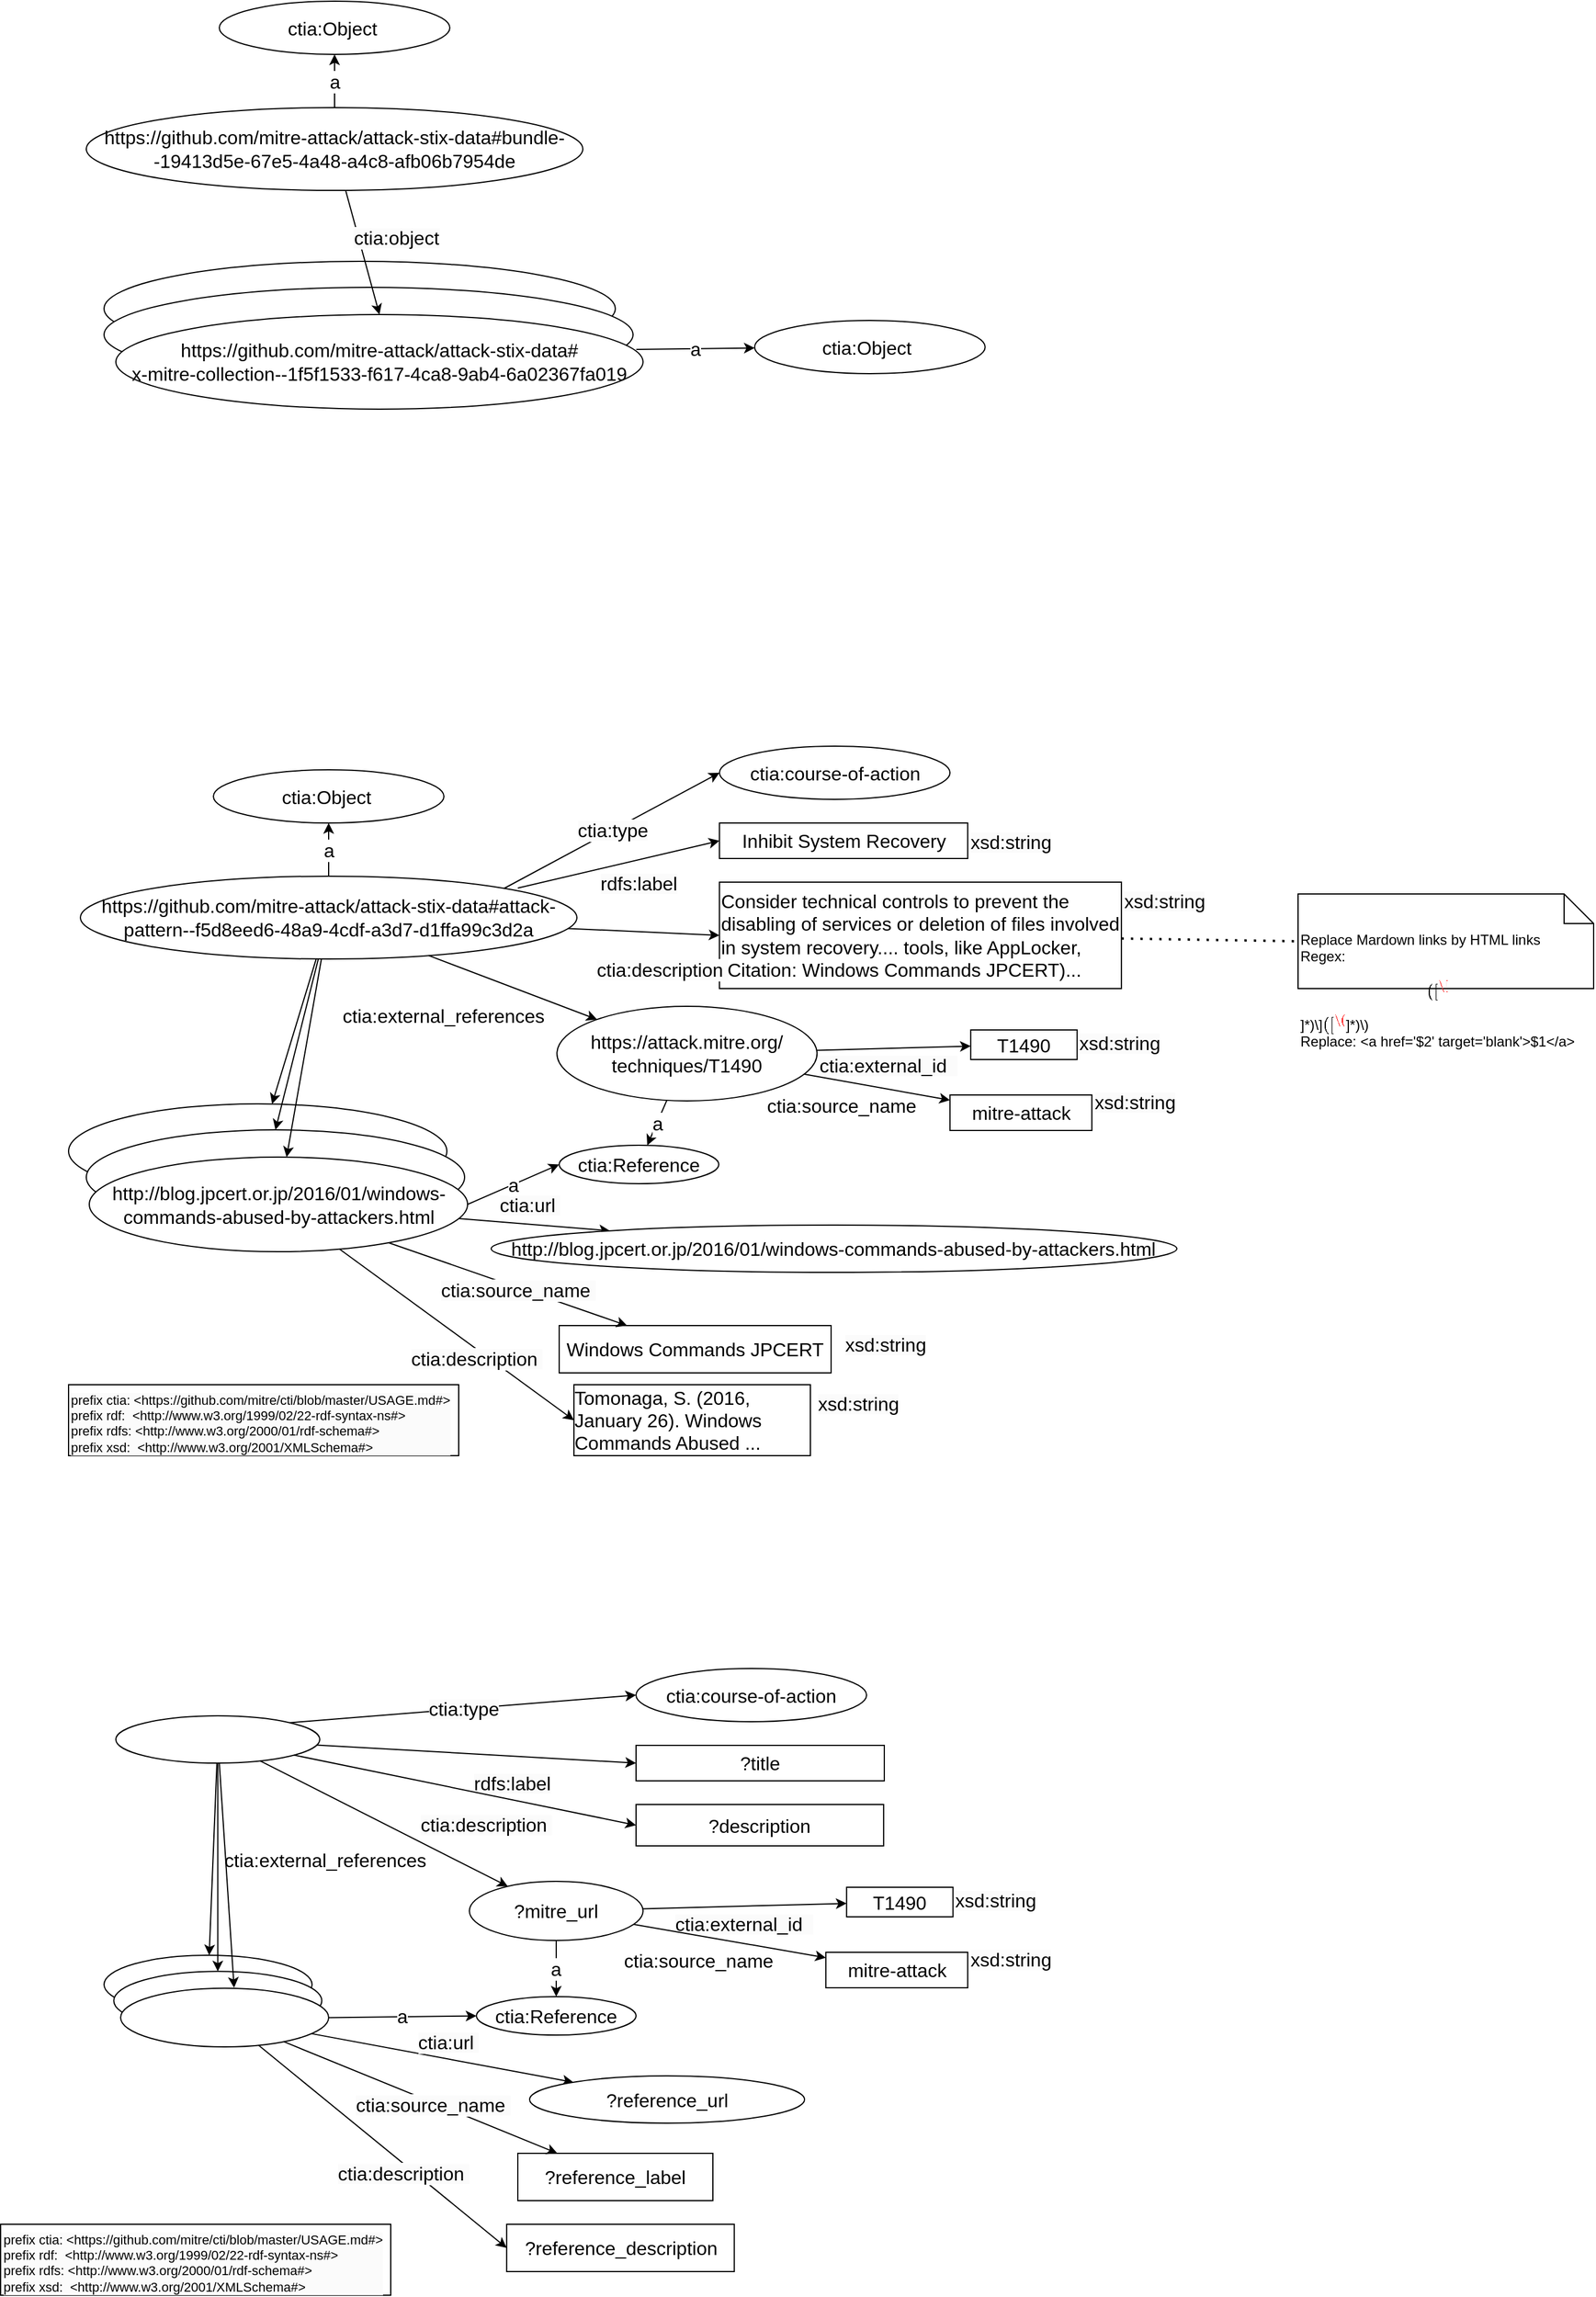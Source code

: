 <mxfile version="20.7.4" type="device"><diagram id="AuKGErEjHd2Ds3MUUX73" name="Page-1"><mxGraphModel dx="1995" dy="495" grid="1" gridSize="10" guides="1" tooltips="1" connect="1" arrows="1" fold="1" page="1" pageScale="1" pageWidth="850" pageHeight="1100" math="0" shadow="0"><root><mxCell id="0"/><mxCell id="1" parent="0"/><mxCell id="VCyDNAcRzofRvKFjg0vl-89" value="" style="group" parent="1" vertex="1" connectable="0"><mxGeometry x="-280" y="2022.5" width="190" height="77.5" as="geometry"/></mxCell><mxCell id="VCyDNAcRzofRvKFjg0vl-45" value="&lt;div style=&quot;&quot;&gt;&lt;br&gt;&lt;/div&gt;" style="ellipse;whiteSpace=wrap;html=1;fontSize=16;align=center;" parent="VCyDNAcRzofRvKFjg0vl-89" vertex="1"><mxGeometry width="175.967" height="49.6" as="geometry"/></mxCell><mxCell id="VCyDNAcRzofRvKFjg0vl-46" value="&lt;div style=&quot;&quot;&gt;&lt;br&gt;&lt;/div&gt;" style="ellipse;whiteSpace=wrap;html=1;fontSize=16;align=center;" parent="VCyDNAcRzofRvKFjg0vl-89" vertex="1"><mxGeometry x="8.248" y="13.64" width="175.967" height="49.6" as="geometry"/></mxCell><mxCell id="VCyDNAcRzofRvKFjg0vl-66" value="&lt;div style=&quot;&quot;&gt;&lt;br&gt;&lt;/div&gt;" style="ellipse;whiteSpace=wrap;html=1;fontSize=16;align=center;" parent="VCyDNAcRzofRvKFjg0vl-89" vertex="1"><mxGeometry x="14.033" y="27.9" width="175.967" height="49.6" as="geometry"/></mxCell><mxCell id="VCyDNAcRzofRvKFjg0vl-1" value="&lt;div style=&quot;&quot;&gt;&lt;br&gt;&lt;/div&gt;" style="ellipse;whiteSpace=wrap;html=1;fontSize=16;align=center;" parent="1" vertex="1"><mxGeometry x="-310" y="1302.5" width="320" height="80" as="geometry"/></mxCell><mxCell id="VCyDNAcRzofRvKFjg0vl-2" value="&lt;div style=&quot;&quot;&gt;&lt;br&gt;&lt;/div&gt;" style="ellipse;whiteSpace=wrap;html=1;fontSize=16;align=center;" parent="1" vertex="1"><mxGeometry x="-295" y="1324.5" width="320" height="80" as="geometry"/></mxCell><mxCell id="VCyDNAcRzofRvKFjg0vl-3" value="&lt;span style=&quot;&quot;&gt;https://github.com/mitre-attack/attack-stix-data#attack-pattern--f5d8eed6-48a9-4cdf-a3d7-d1ffa99c3d2a&lt;/span&gt;" style="ellipse;whiteSpace=wrap;html=1;fontSize=16;align=center;" parent="1" vertex="1"><mxGeometry x="-300" y="1110" width="420" height="70" as="geometry"/></mxCell><mxCell id="VCyDNAcRzofRvKFjg0vl-4" value="&lt;span style=&quot;text-align: left;&quot;&gt;ctia:&lt;/span&gt;course-of-action" style="ellipse;whiteSpace=wrap;html=1;fontSize=16;" parent="1" vertex="1"><mxGeometry x="240.58" y="1000" width="195" height="45" as="geometry"/></mxCell><mxCell id="VCyDNAcRzofRvKFjg0vl-5" value="&lt;span style=&quot;color: rgb(0, 0, 0); font-family: Helvetica; font-size: 16px; font-style: normal; font-variant-ligatures: normal; font-variant-caps: normal; font-weight: 400; letter-spacing: normal; orphans: 2; text-align: left; text-indent: 0px; text-transform: none; widows: 2; word-spacing: 0px; -webkit-text-stroke-width: 0px; background-color: rgb(251, 251, 251); text-decoration-thickness: initial; text-decoration-style: initial; text-decoration-color: initial; float: none; display: inline !important;&quot;&gt;ctia:type&lt;/span&gt;" style="endArrow=classic;html=1;rounded=0;fontSize=16;entryX=0;entryY=0.5;entryDx=0;entryDy=0;exitX=1;exitY=0;exitDx=0;exitDy=0;" parent="1" source="VCyDNAcRzofRvKFjg0vl-3" target="VCyDNAcRzofRvKFjg0vl-4" edge="1"><mxGeometry width="50" height="50" relative="1" as="geometry"><mxPoint x="153.11" y="1090" as="sourcePoint"/><mxPoint x="23.11" y="1225" as="targetPoint"/></mxGeometry></mxCell><mxCell id="VCyDNAcRzofRvKFjg0vl-6" value="&lt;span style=&quot;text-align: left;&quot;&gt;Inhibit System Recovery&lt;/span&gt;" style="rounded=0;whiteSpace=wrap;html=1;fontSize=16;" parent="1" vertex="1"><mxGeometry x="240.58" y="1065" width="210" height="30" as="geometry"/></mxCell><mxCell id="VCyDNAcRzofRvKFjg0vl-7" value="" style="endArrow=classic;html=1;rounded=0;fontSize=16;entryX=0;entryY=0.5;entryDx=0;entryDy=0;" parent="1" target="VCyDNAcRzofRvKFjg0vl-6" edge="1"><mxGeometry width="50" height="50" relative="1" as="geometry"><mxPoint x="70" y="1120" as="sourcePoint"/><mxPoint x="23.11" y="1245" as="targetPoint"/></mxGeometry></mxCell><mxCell id="VCyDNAcRzofRvKFjg0vl-8" value="&lt;span style=&quot;text-align: left; background-color: rgb(251, 251, 251);&quot;&gt;rdfs:label&lt;/span&gt;" style="edgeLabel;html=1;align=center;verticalAlign=middle;resizable=0;points=[];fontSize=16;" parent="VCyDNAcRzofRvKFjg0vl-7" vertex="1" connectable="0"><mxGeometry x="0.299" y="-4" relative="1" as="geometry"><mxPoint x="-10" y="18" as="offset"/></mxGeometry></mxCell><mxCell id="VCyDNAcRzofRvKFjg0vl-9" value="&lt;div style=&quot;text-align: left;&quot;&gt;&lt;span style=&quot;background-color: initial;&quot;&gt;Consider technical controls to prevent the disabling of services or deletion of files involved in system recovery.... tools, like AppLocker,(Citation: Windows Commands JPCERT)...&lt;/span&gt;&lt;/div&gt;" style="rounded=0;whiteSpace=wrap;html=1;fontSize=16;" parent="1" vertex="1"><mxGeometry x="240.58" y="1115" width="340" height="90" as="geometry"/></mxCell><mxCell id="VCyDNAcRzofRvKFjg0vl-10" value="" style="endArrow=classic;html=1;rounded=0;fontSize=16;entryX=0;entryY=0.5;entryDx=0;entryDy=0;" parent="1" source="VCyDNAcRzofRvKFjg0vl-3" target="VCyDNAcRzofRvKFjg0vl-9" edge="1"><mxGeometry width="50" height="50" relative="1" as="geometry"><mxPoint x="64.358" y="1118.577" as="sourcePoint"/><mxPoint x="403.11" y="1275" as="targetPoint"/></mxGeometry></mxCell><mxCell id="VCyDNAcRzofRvKFjg0vl-11" value="&lt;span style=&quot;text-align: left; background-color: rgb(251, 251, 251);&quot;&gt;ctia:description&amp;nbsp;&lt;/span&gt;" style="edgeLabel;html=1;align=center;verticalAlign=middle;resizable=0;points=[];fontSize=16;" parent="VCyDNAcRzofRvKFjg0vl-10" vertex="1" connectable="0"><mxGeometry x="0.238" y="-3" relative="1" as="geometry"><mxPoint y="28" as="offset"/></mxGeometry></mxCell><mxCell id="VCyDNAcRzofRvKFjg0vl-12" value="&lt;span style=&quot;text-align: left;&quot;&gt;https://attack.mitre.org/&lt;br&gt;techniques/T1490&lt;/span&gt;" style="ellipse;whiteSpace=wrap;html=1;fontSize=16;" parent="1" vertex="1"><mxGeometry x="103.11" y="1220" width="220" height="80" as="geometry"/></mxCell><mxCell id="VCyDNAcRzofRvKFjg0vl-13" value="" style="endArrow=classic;html=1;rounded=0;fontSize=16;" parent="1" source="VCyDNAcRzofRvKFjg0vl-3" target="VCyDNAcRzofRvKFjg0vl-12" edge="1"><mxGeometry width="50" height="50" relative="1" as="geometry"><mxPoint x="-60" y="1350" as="sourcePoint"/><mxPoint x="-10" y="1300" as="targetPoint"/></mxGeometry></mxCell><mxCell id="VCyDNAcRzofRvKFjg0vl-14" value="&lt;span style=&quot;text-align: left;&quot;&gt;ctia:external_references&amp;nbsp;&lt;/span&gt;" style="edgeLabel;html=1;align=center;verticalAlign=middle;resizable=0;points=[];fontSize=16;labelBackgroundColor=#FFFFFF;" parent="VCyDNAcRzofRvKFjg0vl-13" vertex="1" connectable="0"><mxGeometry x="0.256" relative="1" as="geometry"><mxPoint x="-75" y="17" as="offset"/></mxGeometry></mxCell><mxCell id="VCyDNAcRzofRvKFjg0vl-15" value="" style="endArrow=classic;html=1;rounded=0;fontSize=16;" parent="1" source="VCyDNAcRzofRvKFjg0vl-12" target="VCyDNAcRzofRvKFjg0vl-32" edge="1"><mxGeometry width="50" height="50" relative="1" as="geometry"><mxPoint x="253.418" y="1424.997" as="sourcePoint"/><mxPoint x="423.11" y="1485" as="targetPoint"/></mxGeometry></mxCell><mxCell id="VCyDNAcRzofRvKFjg0vl-16" value="&lt;span style=&quot;text-align: left; background-color: rgb(251, 251, 251);&quot;&gt;ctia:external_id&amp;nbsp;&amp;nbsp;&lt;/span&gt;" style="edgeLabel;html=1;align=center;verticalAlign=middle;resizable=0;points=[];fontSize=16;" parent="VCyDNAcRzofRvKFjg0vl-15" vertex="1" connectable="0"><mxGeometry x="0.203" y="-3" relative="1" as="geometry"><mxPoint x="-19" y="12" as="offset"/></mxGeometry></mxCell><mxCell id="VCyDNAcRzofRvKFjg0vl-17" value="&lt;span style=&quot;color: rgb(0, 0, 0); font-family: Helvetica; font-size: 16px; font-style: normal; font-variant-ligatures: normal; font-variant-caps: normal; font-weight: 400; letter-spacing: normal; orphans: 2; text-align: left; text-indent: 0px; text-transform: none; widows: 2; word-spacing: 0px; -webkit-text-stroke-width: 0px; background-color: rgb(251, 251, 251); text-decoration-thickness: initial; text-decoration-style: initial; text-decoration-color: initial; float: none; display: inline !important;&quot;&gt;xsd:string&lt;/span&gt;" style="text;whiteSpace=wrap;html=1;fontSize=16;" parent="1" vertex="1"><mxGeometry x="450.58" y="1065" width="80" height="30" as="geometry"/></mxCell><mxCell id="VCyDNAcRzofRvKFjg0vl-18" value="&lt;span style=&quot;color: rgb(0, 0, 0); font-family: Helvetica; font-size: 16px; font-style: normal; font-variant-ligatures: normal; font-variant-caps: normal; font-weight: 400; letter-spacing: normal; orphans: 2; text-align: left; text-indent: 0px; text-transform: none; widows: 2; word-spacing: 0px; -webkit-text-stroke-width: 0px; background-color: rgb(251, 251, 251); text-decoration-thickness: initial; text-decoration-style: initial; text-decoration-color: initial; float: none; display: inline !important;&quot;&gt;xsd:string&lt;/span&gt;" style="text;whiteSpace=wrap;html=1;fontSize=16;" parent="1" vertex="1"><mxGeometry x="580.58" y="1115" width="80" height="30" as="geometry"/></mxCell><mxCell id="VCyDNAcRzofRvKFjg0vl-19" value="&lt;span style=&quot;text-align: left;&quot;&gt;mitre-attack&lt;/span&gt;" style="rounded=0;whiteSpace=wrap;html=1;fontSize=16;" parent="1" vertex="1"><mxGeometry x="435.58" y="1295" width="120" height="30" as="geometry"/></mxCell><mxCell id="VCyDNAcRzofRvKFjg0vl-20" value="" style="endArrow=classic;html=1;rounded=0;fontSize=16;" parent="1" source="VCyDNAcRzofRvKFjg0vl-12" target="VCyDNAcRzofRvKFjg0vl-19" edge="1"><mxGeometry width="50" height="50" relative="1" as="geometry"><mxPoint x="-376.89" y="1555" as="sourcePoint"/><mxPoint x="-326.89" y="1505" as="targetPoint"/></mxGeometry></mxCell><mxCell id="VCyDNAcRzofRvKFjg0vl-21" value="&lt;span style=&quot;text-align: left;&quot;&gt;ctia:source_name&amp;nbsp;&amp;nbsp;&lt;/span&gt;" style="edgeLabel;html=1;align=center;verticalAlign=middle;resizable=0;points=[];fontSize=16;labelBackgroundColor=none;" parent="VCyDNAcRzofRvKFjg0vl-20" vertex="1" connectable="0"><mxGeometry x="0.211" y="-2" relative="1" as="geometry"><mxPoint x="-39" y="11" as="offset"/></mxGeometry></mxCell><mxCell id="VCyDNAcRzofRvKFjg0vl-22" value="&lt;div style=&quot;&quot;&gt;&lt;span style=&quot;background-color: initial;&quot;&gt;http://blog.jpcert.or.jp/2016/01/windows-commands-abused-by-attackers.html&lt;/span&gt;&lt;/div&gt;" style="ellipse;whiteSpace=wrap;html=1;fontSize=16;align=center;" parent="1" vertex="1"><mxGeometry x="-292.48" y="1347.5" width="320" height="80" as="geometry"/></mxCell><mxCell id="VCyDNAcRzofRvKFjg0vl-23" value="" style="endArrow=classic;html=1;rounded=0;fontSize=16;" parent="1" source="VCyDNAcRzofRvKFjg0vl-22" target="VCyDNAcRzofRvKFjg0vl-25" edge="1"><mxGeometry width="50" height="50" relative="1" as="geometry"><mxPoint x="-224.063" y="1444.998" as="sourcePoint"/><mxPoint x="-21.31" y="1492.78" as="targetPoint"/></mxGeometry></mxCell><mxCell id="VCyDNAcRzofRvKFjg0vl-24" value="&lt;span style=&quot;color: rgb(0, 0, 0); font-family: Helvetica; font-size: 16px; font-style: normal; font-variant-ligatures: normal; font-variant-caps: normal; font-weight: 400; letter-spacing: normal; orphans: 2; text-align: left; text-indent: 0px; text-transform: none; widows: 2; word-spacing: 0px; -webkit-text-stroke-width: 0px; background-color: rgb(251, 251, 251); text-decoration-thickness: initial; text-decoration-style: initial; text-decoration-color: initial; float: none; display: inline !important;&quot;&gt;ctia:url&lt;span&gt;&amp;nbsp;&lt;/span&gt;&lt;/span&gt;" style="edgeLabel;html=1;align=center;verticalAlign=middle;resizable=0;points=[];fontSize=16;" parent="VCyDNAcRzofRvKFjg0vl-23" vertex="1" connectable="0"><mxGeometry x="0.203" y="-3" relative="1" as="geometry"><mxPoint x="-17" y="-21" as="offset"/></mxGeometry></mxCell><mxCell id="VCyDNAcRzofRvKFjg0vl-25" value="&lt;span style=&quot;text-align: left;&quot;&gt;http://blog.jpcert.or.jp/2016/01/windows-commands-abused-by-attackers.html&lt;/span&gt;" style="ellipse;whiteSpace=wrap;html=1;fontSize=16;" parent="1" vertex="1"><mxGeometry x="47.47" y="1405" width="580" height="40" as="geometry"/></mxCell><mxCell id="VCyDNAcRzofRvKFjg0vl-26" value="&lt;div style=&quot;text-align: left;&quot;&gt;&lt;span style=&quot;background-color: initial;&quot;&gt;Windows Commands JPCERT&lt;/span&gt;&lt;/div&gt;" style="rounded=0;whiteSpace=wrap;html=1;fontSize=16;" parent="1" vertex="1"><mxGeometry x="105" y="1490" width="230" height="40" as="geometry"/></mxCell><mxCell id="VCyDNAcRzofRvKFjg0vl-27" value="&lt;span style=&quot;color: rgb(0, 0, 0); font-family: Helvetica; font-size: 16px; font-style: normal; font-variant-ligatures: normal; font-variant-caps: normal; font-weight: 400; letter-spacing: normal; orphans: 2; text-align: left; text-indent: 0px; text-transform: none; widows: 2; word-spacing: 0px; -webkit-text-stroke-width: 0px; background-color: rgb(251, 251, 251); text-decoration-thickness: initial; text-decoration-style: initial; text-decoration-color: initial; float: none; display: inline !important;&quot;&gt;ctia:source_name&lt;span&gt;&amp;nbsp;&lt;/span&gt;&lt;/span&gt;" style="endArrow=classic;html=1;rounded=0;fontSize=16;" parent="1" source="VCyDNAcRzofRvKFjg0vl-22" target="VCyDNAcRzofRvKFjg0vl-26" edge="1"><mxGeometry x="0.093" y="-2" width="50" height="50" relative="1" as="geometry"><mxPoint x="-272.533" y="1453.896" as="sourcePoint"/><mxPoint x="-771.31" y="1512.78" as="targetPoint"/><mxPoint as="offset"/></mxGeometry></mxCell><mxCell id="VCyDNAcRzofRvKFjg0vl-28" value="" style="endArrow=classic;html=1;rounded=0;fontSize=16;" parent="1" source="VCyDNAcRzofRvKFjg0vl-3" target="VCyDNAcRzofRvKFjg0vl-22" edge="1"><mxGeometry width="50" height="50" relative="1" as="geometry"><mxPoint x="-55.455" y="1229.743" as="sourcePoint"/><mxPoint x="58.138" y="1435.375" as="targetPoint"/></mxGeometry></mxCell><mxCell id="VCyDNAcRzofRvKFjg0vl-29" value="&lt;div style=&quot;text-align: left;&quot;&gt;&lt;span style=&quot;background-color: initial;&quot;&gt;Tomonaga, S. (2016, January 26). Windows Commands Abused ...&lt;/span&gt;&lt;/div&gt;" style="rounded=0;whiteSpace=wrap;html=1;fontSize=16;" parent="1" vertex="1"><mxGeometry x="117.47" y="1540" width="200" height="60" as="geometry"/></mxCell><mxCell id="VCyDNAcRzofRvKFjg0vl-30" value="" style="endArrow=classic;html=1;rounded=0;fontSize=16;entryX=0;entryY=0.5;entryDx=0;entryDy=0;" parent="1" source="VCyDNAcRzofRvKFjg0vl-22" target="VCyDNAcRzofRvKFjg0vl-29" edge="1"><mxGeometry width="50" height="50" relative="1" as="geometry"><mxPoint x="-65.388" y="1023.04" as="sourcePoint"/><mxPoint x="257.47" y="1230" as="targetPoint"/></mxGeometry></mxCell><mxCell id="VCyDNAcRzofRvKFjg0vl-31" value="&lt;span style=&quot;text-align: left; background-color: rgb(251, 251, 251);&quot;&gt;ctia:description&amp;nbsp;&lt;/span&gt;" style="edgeLabel;html=1;align=center;verticalAlign=middle;resizable=0;points=[];fontSize=16;" parent="VCyDNAcRzofRvKFjg0vl-30" vertex="1" connectable="0"><mxGeometry x="0.238" y="-3" relative="1" as="geometry"><mxPoint x="-6" as="offset"/></mxGeometry></mxCell><mxCell id="VCyDNAcRzofRvKFjg0vl-32" value="T1490" style="rounded=0;whiteSpace=wrap;html=1;fontSize=16;" parent="1" vertex="1"><mxGeometry x="453.11" y="1240" width="90" height="25" as="geometry"/></mxCell><mxCell id="VCyDNAcRzofRvKFjg0vl-33" value="&lt;span style=&quot;color: rgb(0, 0, 0); font-family: Helvetica; font-size: 16px; font-style: normal; font-variant-ligatures: normal; font-variant-caps: normal; font-weight: 400; letter-spacing: normal; orphans: 2; text-align: left; text-indent: 0px; text-transform: none; widows: 2; word-spacing: 0px; -webkit-text-stroke-width: 0px; background-color: rgb(251, 251, 251); text-decoration-thickness: initial; text-decoration-style: initial; text-decoration-color: initial; float: none; display: inline !important;&quot;&gt;xsd:string&lt;/span&gt;" style="text;whiteSpace=wrap;html=1;fontSize=16;" parent="1" vertex="1"><mxGeometry x="543.11" y="1235" width="80" height="30" as="geometry"/></mxCell><mxCell id="VCyDNAcRzofRvKFjg0vl-34" value="&lt;span style=&quot;color: rgb(0, 0, 0); font-family: Helvetica; font-size: 16px; font-style: normal; font-variant-ligatures: normal; font-variant-caps: normal; font-weight: 400; letter-spacing: normal; orphans: 2; text-align: left; text-indent: 0px; text-transform: none; widows: 2; word-spacing: 0px; -webkit-text-stroke-width: 0px; background-color: rgb(251, 251, 251); text-decoration-thickness: initial; text-decoration-style: initial; text-decoration-color: initial; float: none; display: inline !important;&quot;&gt;xsd:string&lt;/span&gt;" style="text;whiteSpace=wrap;html=1;fontSize=16;" parent="1" vertex="1"><mxGeometry x="555.58" y="1285" width="80" height="30" as="geometry"/></mxCell><mxCell id="VCyDNAcRzofRvKFjg0vl-35" value="&lt;span style=&quot;color: rgb(0, 0, 0); font-family: Helvetica; font-size: 16px; font-style: normal; font-variant-ligatures: normal; font-variant-caps: normal; font-weight: 400; letter-spacing: normal; orphans: 2; text-align: left; text-indent: 0px; text-transform: none; widows: 2; word-spacing: 0px; -webkit-text-stroke-width: 0px; background-color: rgb(251, 251, 251); text-decoration-thickness: initial; text-decoration-style: initial; text-decoration-color: initial; float: none; display: inline !important;&quot;&gt;xsd:string&lt;/span&gt;" style="text;whiteSpace=wrap;html=1;fontSize=16;" parent="1" vertex="1"><mxGeometry x="345.0" y="1490" width="80" height="30" as="geometry"/></mxCell><mxCell id="VCyDNAcRzofRvKFjg0vl-36" value="&lt;span style=&quot;color: rgb(0, 0, 0); font-family: Helvetica; font-size: 16px; font-style: normal; font-variant-ligatures: normal; font-variant-caps: normal; font-weight: 400; letter-spacing: normal; orphans: 2; text-align: left; text-indent: 0px; text-transform: none; widows: 2; word-spacing: 0px; -webkit-text-stroke-width: 0px; background-color: rgb(251, 251, 251); text-decoration-thickness: initial; text-decoration-style: initial; text-decoration-color: initial; float: none; display: inline !important;&quot;&gt;xsd:string&lt;/span&gt;" style="text;whiteSpace=wrap;html=1;fontSize=16;" parent="1" vertex="1"><mxGeometry x="322.47" y="1540" width="80" height="30" as="geometry"/></mxCell><mxCell id="VCyDNAcRzofRvKFjg0vl-37" value="" style="endArrow=classic;html=1;rounded=0;fontSize=16;entryX=0.5;entryY=0;entryDx=0;entryDy=0;" parent="1" source="VCyDNAcRzofRvKFjg0vl-3" target="VCyDNAcRzofRvKFjg0vl-2" edge="1"><mxGeometry width="50" height="50" relative="1" as="geometry"><mxPoint x="40" y="1730" as="sourcePoint"/><mxPoint x="90" y="1680" as="targetPoint"/></mxGeometry></mxCell><mxCell id="VCyDNAcRzofRvKFjg0vl-38" value="" style="endArrow=classic;html=1;rounded=0;fontSize=16;" parent="1" source="VCyDNAcRzofRvKFjg0vl-3" target="VCyDNAcRzofRvKFjg0vl-1" edge="1"><mxGeometry width="50" height="50" relative="1" as="geometry"><mxPoint x="-90.871" y="1229.939" as="sourcePoint"/><mxPoint x="-160" y="1580" as="targetPoint"/></mxGeometry></mxCell><mxCell id="VCyDNAcRzofRvKFjg0vl-39" value="&lt;span style=&quot;text-align: left;&quot;&gt;ctia:Object&amp;nbsp;&lt;/span&gt;" style="ellipse;whiteSpace=wrap;html=1;fontSize=16;" parent="1" vertex="1"><mxGeometry x="-187.5" y="1020" width="195" height="45" as="geometry"/></mxCell><mxCell id="VCyDNAcRzofRvKFjg0vl-40" value="a" style="endArrow=classic;html=1;rounded=0;fontSize=16;" parent="1" source="VCyDNAcRzofRvKFjg0vl-3" target="VCyDNAcRzofRvKFjg0vl-39" edge="1"><mxGeometry width="50" height="50" relative="1" as="geometry"><mxPoint x="60" y="1580" as="sourcePoint"/><mxPoint x="110" y="1530" as="targetPoint"/></mxGeometry></mxCell><mxCell id="VCyDNAcRzofRvKFjg0vl-41" value="&lt;div style=&quot;border-color: var(--border-color); color: rgb(0, 0, 0); font-family: Helvetica; font-size: 11px; font-style: normal; font-variant-ligatures: normal; font-variant-caps: normal; font-weight: 400; letter-spacing: normal; orphans: 2; text-align: left; text-indent: 0px; text-transform: none; widows: 2; word-spacing: 0px; -webkit-text-stroke-width: 0px; background-color: rgb(251, 251, 251); text-decoration-thickness: initial; text-decoration-style: initial; text-decoration-color: initial;&quot;&gt;prefix ctia: &amp;lt;https://github.com/mitre/cti/blob/master/USAGE.md#&amp;gt;&lt;/div&gt;&lt;div style=&quot;border-color: var(--border-color); color: rgb(0, 0, 0); font-family: Helvetica; font-size: 11px; font-style: normal; font-variant-ligatures: normal; font-variant-caps: normal; font-weight: 400; letter-spacing: normal; orphans: 2; text-align: left; text-indent: 0px; text-transform: none; widows: 2; word-spacing: 0px; -webkit-text-stroke-width: 0px; background-color: rgb(251, 251, 251); text-decoration-thickness: initial; text-decoration-style: initial; text-decoration-color: initial;&quot;&gt;prefix rdf:&amp;nbsp; &amp;lt;http://www.w3.org/1999/02/22-rdf-syntax-ns#&amp;gt;&lt;/div&gt;&lt;div style=&quot;border-color: var(--border-color); color: rgb(0, 0, 0); font-family: Helvetica; font-size: 11px; font-style: normal; font-variant-ligatures: normal; font-variant-caps: normal; font-weight: 400; letter-spacing: normal; orphans: 2; text-align: left; text-indent: 0px; text-transform: none; widows: 2; word-spacing: 0px; -webkit-text-stroke-width: 0px; background-color: rgb(251, 251, 251); text-decoration-thickness: initial; text-decoration-style: initial; text-decoration-color: initial;&quot;&gt;prefix rdfs: &amp;lt;http://www.w3.org/2000/01/rdf-schema#&amp;gt;&lt;/div&gt;&lt;div style=&quot;border-color: var(--border-color); color: rgb(0, 0, 0); font-family: Helvetica; font-size: 11px; font-style: normal; font-variant-ligatures: normal; font-variant-caps: normal; font-weight: 400; letter-spacing: normal; orphans: 2; text-align: left; text-indent: 0px; text-transform: none; widows: 2; word-spacing: 0px; -webkit-text-stroke-width: 0px; background-color: rgb(251, 251, 251); text-decoration-thickness: initial; text-decoration-style: initial; text-decoration-color: initial;&quot;&gt;prefix xsd:&amp;nbsp; &amp;lt;http://www.w3.org/2001/XMLSchema#&amp;gt;&lt;/div&gt;" style="text;whiteSpace=wrap;html=1;strokeColor=default;fontSize=11;" parent="1" vertex="1"><mxGeometry x="-310" y="1540" width="330" height="60" as="geometry"/></mxCell><mxCell id="VCyDNAcRzofRvKFjg0vl-42" value="&lt;span style=&quot;text-align: left;&quot;&gt;ctia:Reference&lt;/span&gt;" style="ellipse;whiteSpace=wrap;html=1;fontSize=16;" parent="1" vertex="1"><mxGeometry x="105" y="1337.5" width="135" height="32.5" as="geometry"/></mxCell><mxCell id="VCyDNAcRzofRvKFjg0vl-43" value="a" style="endArrow=classic;html=1;rounded=0;fontSize=16;entryX=0;entryY=0.5;entryDx=0;entryDy=0;exitX=1;exitY=0.5;exitDx=0;exitDy=0;" parent="1" source="VCyDNAcRzofRvKFjg0vl-22" target="VCyDNAcRzofRvKFjg0vl-42" edge="1"><mxGeometry width="50" height="50" relative="1" as="geometry"><mxPoint x="47.473" y="1382.174" as="sourcePoint"/><mxPoint x="370.84" y="1834.5" as="targetPoint"/></mxGeometry></mxCell><mxCell id="VCyDNAcRzofRvKFjg0vl-44" value="a" style="endArrow=classic;html=1;rounded=0;fontSize=16;" parent="1" source="VCyDNAcRzofRvKFjg0vl-12" target="VCyDNAcRzofRvKFjg0vl-42" edge="1"><mxGeometry width="50" height="50" relative="1" as="geometry"><mxPoint x="37.52" y="1397.5" as="sourcePoint"/><mxPoint x="100" y="1357.5" as="targetPoint"/></mxGeometry></mxCell><mxCell id="VCyDNAcRzofRvKFjg0vl-47" value="" style="ellipse;whiteSpace=wrap;html=1;fontSize=16;align=center;" parent="1" vertex="1"><mxGeometry x="-270.01" y="1820" width="172.48" height="40" as="geometry"/></mxCell><mxCell id="VCyDNAcRzofRvKFjg0vl-48" value="&lt;span style=&quot;text-align: left;&quot;&gt;ctia:&lt;/span&gt;course-of-action" style="ellipse;whiteSpace=wrap;html=1;fontSize=16;" parent="1" vertex="1"><mxGeometry x="170.0" y="1780" width="195" height="45" as="geometry"/></mxCell><mxCell id="VCyDNAcRzofRvKFjg0vl-49" value="&lt;span style=&quot;color: rgb(0, 0, 0); font-family: Helvetica; font-size: 16px; font-style: normal; font-variant-ligatures: normal; font-variant-caps: normal; font-weight: 400; letter-spacing: normal; orphans: 2; text-align: left; text-indent: 0px; text-transform: none; widows: 2; word-spacing: 0px; -webkit-text-stroke-width: 0px; background-color: rgb(251, 251, 251); text-decoration-thickness: initial; text-decoration-style: initial; text-decoration-color: initial; float: none; display: inline !important;&quot;&gt;ctia:type&lt;/span&gt;" style="endArrow=classic;html=1;rounded=0;fontSize=16;entryX=0;entryY=0.5;entryDx=0;entryDy=0;exitX=1;exitY=0;exitDx=0;exitDy=0;" parent="1" source="VCyDNAcRzofRvKFjg0vl-47" target="VCyDNAcRzofRvKFjg0vl-48" edge="1"><mxGeometry width="50" height="50" relative="1" as="geometry"><mxPoint x="83.11" y="1810" as="sourcePoint"/><mxPoint x="-46.89" y="1945" as="targetPoint"/></mxGeometry></mxCell><mxCell id="VCyDNAcRzofRvKFjg0vl-50" value="&lt;div style=&quot;text-align: left;&quot;&gt;&lt;span style=&quot;background-color: initial;&quot;&gt;?title&lt;/span&gt;&lt;/div&gt;" style="rounded=0;whiteSpace=wrap;html=1;fontSize=16;" parent="1" vertex="1"><mxGeometry x="170.0" y="1845" width="210" height="30" as="geometry"/></mxCell><mxCell id="VCyDNAcRzofRvKFjg0vl-51" value="" style="endArrow=classic;html=1;rounded=0;fontSize=16;entryX=0;entryY=0.5;entryDx=0;entryDy=0;" parent="1" source="VCyDNAcRzofRvKFjg0vl-47" target="VCyDNAcRzofRvKFjg0vl-50" edge="1"><mxGeometry width="50" height="50" relative="1" as="geometry"><mxPoint y="1840" as="sourcePoint"/><mxPoint x="-46.89" y="1965" as="targetPoint"/></mxGeometry></mxCell><mxCell id="VCyDNAcRzofRvKFjg0vl-52" value="&lt;span style=&quot;text-align: left; background-color: rgb(251, 251, 251);&quot;&gt;rdfs:label&lt;/span&gt;" style="edgeLabel;html=1;align=center;verticalAlign=middle;resizable=0;points=[];fontSize=16;" parent="VCyDNAcRzofRvKFjg0vl-51" vertex="1" connectable="0"><mxGeometry x="0.299" y="-4" relative="1" as="geometry"><mxPoint x="-10" y="18" as="offset"/></mxGeometry></mxCell><mxCell id="VCyDNAcRzofRvKFjg0vl-53" value="&lt;div style=&quot;text-align: left;&quot;&gt;&lt;span style=&quot;background-color: initial;&quot;&gt;?description&lt;/span&gt;&lt;/div&gt;" style="rounded=0;whiteSpace=wrap;html=1;fontSize=16;" parent="1" vertex="1"><mxGeometry x="170" y="1895" width="209.42" height="35" as="geometry"/></mxCell><mxCell id="VCyDNAcRzofRvKFjg0vl-54" value="" style="endArrow=classic;html=1;rounded=0;fontSize=16;entryX=0;entryY=0.5;entryDx=0;entryDy=0;" parent="1" source="VCyDNAcRzofRvKFjg0vl-47" target="VCyDNAcRzofRvKFjg0vl-53" edge="1"><mxGeometry width="50" height="50" relative="1" as="geometry"><mxPoint x="-5.642" y="1838.577" as="sourcePoint"/><mxPoint x="333.11" y="1995" as="targetPoint"/></mxGeometry></mxCell><mxCell id="VCyDNAcRzofRvKFjg0vl-55" value="&lt;span style=&quot;text-align: left; background-color: rgb(251, 251, 251);&quot;&gt;ctia:description&amp;nbsp;&lt;/span&gt;" style="edgeLabel;html=1;align=center;verticalAlign=middle;resizable=0;points=[];fontSize=16;" parent="VCyDNAcRzofRvKFjg0vl-54" vertex="1" connectable="0"><mxGeometry x="0.238" y="-3" relative="1" as="geometry"><mxPoint x="-16" y="19" as="offset"/></mxGeometry></mxCell><mxCell id="VCyDNAcRzofRvKFjg0vl-56" value="&lt;div style=&quot;text-align: left;&quot;&gt;&lt;span style=&quot;background-color: initial;&quot;&gt;?mitre_url&lt;/span&gt;&lt;/div&gt;" style="ellipse;whiteSpace=wrap;html=1;fontSize=16;" parent="1" vertex="1"><mxGeometry x="29.05" y="1960" width="146.89" height="50" as="geometry"/></mxCell><mxCell id="VCyDNAcRzofRvKFjg0vl-57" value="" style="endArrow=classic;html=1;rounded=0;fontSize=16;" parent="1" source="VCyDNAcRzofRvKFjg0vl-47" target="VCyDNAcRzofRvKFjg0vl-56" edge="1"><mxGeometry width="50" height="50" relative="1" as="geometry"><mxPoint x="-130" y="2070" as="sourcePoint"/><mxPoint x="-80" y="2020" as="targetPoint"/></mxGeometry></mxCell><mxCell id="VCyDNAcRzofRvKFjg0vl-58" value="&lt;span style=&quot;text-align: left;&quot;&gt;ctia:external_references&amp;nbsp;&lt;/span&gt;" style="edgeLabel;html=1;align=center;verticalAlign=middle;resizable=0;points=[];fontSize=16;labelBackgroundColor=#FFFFFF;" parent="VCyDNAcRzofRvKFjg0vl-57" vertex="1" connectable="0"><mxGeometry x="0.256" relative="1" as="geometry"><mxPoint x="-75" y="17" as="offset"/></mxGeometry></mxCell><mxCell id="VCyDNAcRzofRvKFjg0vl-59" value="" style="endArrow=classic;html=1;rounded=0;fontSize=16;" parent="1" source="VCyDNAcRzofRvKFjg0vl-56" target="VCyDNAcRzofRvKFjg0vl-76" edge="1"><mxGeometry width="50" height="50" relative="1" as="geometry"><mxPoint x="183.418" y="2144.997" as="sourcePoint"/><mxPoint x="353.11" y="2205" as="targetPoint"/></mxGeometry></mxCell><mxCell id="VCyDNAcRzofRvKFjg0vl-60" value="&lt;span style=&quot;text-align: left; background-color: rgb(251, 251, 251);&quot;&gt;ctia:external_id&amp;nbsp;&amp;nbsp;&lt;/span&gt;" style="edgeLabel;html=1;align=center;verticalAlign=middle;resizable=0;points=[];fontSize=16;" parent="VCyDNAcRzofRvKFjg0vl-59" vertex="1" connectable="0"><mxGeometry x="0.203" y="-3" relative="1" as="geometry"><mxPoint x="-19" y="12" as="offset"/></mxGeometry></mxCell><mxCell id="VCyDNAcRzofRvKFjg0vl-63" value="&lt;span style=&quot;text-align: left;&quot;&gt;mitre-attack&lt;/span&gt;" style="rounded=0;whiteSpace=wrap;html=1;fontSize=16;" parent="1" vertex="1"><mxGeometry x="330.58" y="2020" width="120" height="30" as="geometry"/></mxCell><mxCell id="VCyDNAcRzofRvKFjg0vl-64" value="" style="endArrow=classic;html=1;rounded=0;fontSize=16;" parent="1" source="VCyDNAcRzofRvKFjg0vl-56" target="VCyDNAcRzofRvKFjg0vl-63" edge="1"><mxGeometry width="50" height="50" relative="1" as="geometry"><mxPoint x="-446.89" y="2275" as="sourcePoint"/><mxPoint x="-396.89" y="2225" as="targetPoint"/></mxGeometry></mxCell><mxCell id="VCyDNAcRzofRvKFjg0vl-65" value="&lt;span style=&quot;text-align: left;&quot;&gt;ctia:source_name&amp;nbsp;&amp;nbsp;&lt;/span&gt;" style="edgeLabel;html=1;align=center;verticalAlign=middle;resizable=0;points=[];fontSize=16;labelBackgroundColor=none;" parent="VCyDNAcRzofRvKFjg0vl-64" vertex="1" connectable="0"><mxGeometry x="0.211" y="-2" relative="1" as="geometry"><mxPoint x="-39" y="11" as="offset"/></mxGeometry></mxCell><mxCell id="VCyDNAcRzofRvKFjg0vl-67" value="" style="endArrow=classic;html=1;rounded=0;fontSize=16;" parent="1" source="VCyDNAcRzofRvKFjg0vl-66" target="VCyDNAcRzofRvKFjg0vl-69" edge="1"><mxGeometry width="50" height="50" relative="1" as="geometry"><mxPoint x="-294.063" y="2164.998" as="sourcePoint"/><mxPoint x="-91.31" y="2212.78" as="targetPoint"/></mxGeometry></mxCell><mxCell id="VCyDNAcRzofRvKFjg0vl-68" value="&lt;span style=&quot;color: rgb(0, 0, 0); font-family: Helvetica; font-size: 16px; font-style: normal; font-variant-ligatures: normal; font-variant-caps: normal; font-weight: 400; letter-spacing: normal; orphans: 2; text-align: left; text-indent: 0px; text-transform: none; widows: 2; word-spacing: 0px; -webkit-text-stroke-width: 0px; background-color: rgb(251, 251, 251); text-decoration-thickness: initial; text-decoration-style: initial; text-decoration-color: initial; float: none; display: inline !important;&quot;&gt;ctia:url&lt;span&gt;&amp;nbsp;&lt;/span&gt;&lt;/span&gt;" style="edgeLabel;html=1;align=center;verticalAlign=middle;resizable=0;points=[];fontSize=16;" parent="VCyDNAcRzofRvKFjg0vl-67" vertex="1" connectable="0"><mxGeometry x="0.203" y="-3" relative="1" as="geometry"><mxPoint x="-17" y="-21" as="offset"/></mxGeometry></mxCell><mxCell id="VCyDNAcRzofRvKFjg0vl-69" value="&lt;span style=&quot;text-align: left;&quot;&gt;?reference_url&lt;/span&gt;" style="ellipse;whiteSpace=wrap;html=1;fontSize=16;" parent="1" vertex="1"><mxGeometry x="80" y="2124.5" width="232.53" height="40" as="geometry"/></mxCell><mxCell id="VCyDNAcRzofRvKFjg0vl-70" value="&lt;div style=&quot;text-align: left;&quot;&gt;&lt;/div&gt;&lt;span style=&quot;text-align: left;&quot;&gt;?reference_label&lt;/span&gt;" style="rounded=0;whiteSpace=wrap;html=1;fontSize=16;" parent="1" vertex="1"><mxGeometry x="70" y="2190" width="165" height="40" as="geometry"/></mxCell><mxCell id="VCyDNAcRzofRvKFjg0vl-71" value="&lt;span style=&quot;color: rgb(0, 0, 0); font-family: Helvetica; font-size: 16px; font-style: normal; font-variant-ligatures: normal; font-variant-caps: normal; font-weight: 400; letter-spacing: normal; orphans: 2; text-align: left; text-indent: 0px; text-transform: none; widows: 2; word-spacing: 0px; -webkit-text-stroke-width: 0px; background-color: rgb(251, 251, 251); text-decoration-thickness: initial; text-decoration-style: initial; text-decoration-color: initial; float: none; display: inline !important;&quot;&gt;ctia:source_name&lt;span&gt;&amp;nbsp;&lt;/span&gt;&lt;/span&gt;" style="endArrow=classic;html=1;rounded=0;fontSize=16;" parent="1" source="VCyDNAcRzofRvKFjg0vl-66" target="VCyDNAcRzofRvKFjg0vl-70" edge="1"><mxGeometry x="0.093" y="-2" width="50" height="50" relative="1" as="geometry"><mxPoint x="-342.533" y="2173.896" as="sourcePoint"/><mxPoint x="-841.31" y="2232.78" as="targetPoint"/><mxPoint as="offset"/></mxGeometry></mxCell><mxCell id="VCyDNAcRzofRvKFjg0vl-72" value="" style="endArrow=classic;html=1;rounded=0;fontSize=16;entryX=0.5;entryY=0;entryDx=0;entryDy=0;" parent="1" source="VCyDNAcRzofRvKFjg0vl-47" target="VCyDNAcRzofRvKFjg0vl-46" edge="1"><mxGeometry width="50" height="50" relative="1" as="geometry"><mxPoint x="-125.455" y="1949.743" as="sourcePoint"/><mxPoint x="-11.862" y="2155.375" as="targetPoint"/></mxGeometry></mxCell><mxCell id="VCyDNAcRzofRvKFjg0vl-73" value="&lt;div style=&quot;text-align: left;&quot;&gt;&lt;span style=&quot;background-color: initial;&quot;&gt;?reference_description&lt;/span&gt;&lt;/div&gt;" style="rounded=0;whiteSpace=wrap;html=1;fontSize=16;" parent="1" vertex="1"><mxGeometry x="60.58" y="2250" width="192.53" height="40" as="geometry"/></mxCell><mxCell id="VCyDNAcRzofRvKFjg0vl-74" value="" style="endArrow=classic;html=1;rounded=0;fontSize=16;entryX=0;entryY=0.5;entryDx=0;entryDy=0;" parent="1" source="VCyDNAcRzofRvKFjg0vl-66" target="VCyDNAcRzofRvKFjg0vl-73" edge="1"><mxGeometry width="50" height="50" relative="1" as="geometry"><mxPoint x="-135.388" y="1743.04" as="sourcePoint"/><mxPoint x="187.47" y="1950" as="targetPoint"/></mxGeometry></mxCell><mxCell id="VCyDNAcRzofRvKFjg0vl-75" value="&lt;span style=&quot;text-align: left; background-color: rgb(251, 251, 251);&quot;&gt;ctia:description&amp;nbsp;&lt;/span&gt;" style="edgeLabel;html=1;align=center;verticalAlign=middle;resizable=0;points=[];fontSize=16;" parent="VCyDNAcRzofRvKFjg0vl-74" vertex="1" connectable="0"><mxGeometry x="0.238" y="-3" relative="1" as="geometry"><mxPoint x="-6" as="offset"/></mxGeometry></mxCell><mxCell id="VCyDNAcRzofRvKFjg0vl-76" value="T1490" style="rounded=0;whiteSpace=wrap;html=1;fontSize=16;" parent="1" vertex="1"><mxGeometry x="348.11" y="1965" width="90" height="25" as="geometry"/></mxCell><mxCell id="VCyDNAcRzofRvKFjg0vl-77" value="&lt;span style=&quot;color: rgb(0, 0, 0); font-family: Helvetica; font-size: 16px; font-style: normal; font-variant-ligatures: normal; font-variant-caps: normal; font-weight: 400; letter-spacing: normal; orphans: 2; text-align: left; text-indent: 0px; text-transform: none; widows: 2; word-spacing: 0px; -webkit-text-stroke-width: 0px; background-color: rgb(251, 251, 251); text-decoration-thickness: initial; text-decoration-style: initial; text-decoration-color: initial; float: none; display: inline !important;&quot;&gt;xsd:string&lt;/span&gt;" style="text;whiteSpace=wrap;html=1;fontSize=16;" parent="1" vertex="1"><mxGeometry x="438.11" y="1960" width="80" height="30" as="geometry"/></mxCell><mxCell id="VCyDNAcRzofRvKFjg0vl-78" value="&lt;span style=&quot;color: rgb(0, 0, 0); font-family: Helvetica; font-size: 16px; font-style: normal; font-variant-ligatures: normal; font-variant-caps: normal; font-weight: 400; letter-spacing: normal; orphans: 2; text-align: left; text-indent: 0px; text-transform: none; widows: 2; word-spacing: 0px; -webkit-text-stroke-width: 0px; background-color: rgb(251, 251, 251); text-decoration-thickness: initial; text-decoration-style: initial; text-decoration-color: initial; float: none; display: inline !important;&quot;&gt;xsd:string&lt;/span&gt;" style="text;whiteSpace=wrap;html=1;fontSize=16;" parent="1" vertex="1"><mxGeometry x="450.58" y="2010" width="80" height="30" as="geometry"/></mxCell><mxCell id="VCyDNAcRzofRvKFjg0vl-81" value="" style="endArrow=classic;html=1;rounded=0;fontSize=16;" parent="1" source="VCyDNAcRzofRvKFjg0vl-47" edge="1"><mxGeometry width="50" height="50" relative="1" as="geometry"><mxPoint x="-30" y="2450" as="sourcePoint"/><mxPoint x="-170" y="2050" as="targetPoint"/></mxGeometry></mxCell><mxCell id="VCyDNAcRzofRvKFjg0vl-82" value="" style="endArrow=classic;html=1;rounded=0;fontSize=16;" parent="1" source="VCyDNAcRzofRvKFjg0vl-47" target="VCyDNAcRzofRvKFjg0vl-45" edge="1"><mxGeometry width="50" height="50" relative="1" as="geometry"><mxPoint x="-160.871" y="1949.939" as="sourcePoint"/><mxPoint x="-230" y="2300" as="targetPoint"/></mxGeometry></mxCell><mxCell id="VCyDNAcRzofRvKFjg0vl-85" value="&lt;div style=&quot;border-color: var(--border-color); color: rgb(0, 0, 0); font-family: Helvetica; font-size: 11px; font-style: normal; font-variant-ligatures: normal; font-variant-caps: normal; font-weight: 400; letter-spacing: normal; orphans: 2; text-align: left; text-indent: 0px; text-transform: none; widows: 2; word-spacing: 0px; -webkit-text-stroke-width: 0px; background-color: rgb(251, 251, 251); text-decoration-thickness: initial; text-decoration-style: initial; text-decoration-color: initial;&quot;&gt;prefix ctia: &amp;lt;https://github.com/mitre/cti/blob/master/USAGE.md#&amp;gt;&lt;/div&gt;&lt;div style=&quot;border-color: var(--border-color); color: rgb(0, 0, 0); font-family: Helvetica; font-size: 11px; font-style: normal; font-variant-ligatures: normal; font-variant-caps: normal; font-weight: 400; letter-spacing: normal; orphans: 2; text-align: left; text-indent: 0px; text-transform: none; widows: 2; word-spacing: 0px; -webkit-text-stroke-width: 0px; background-color: rgb(251, 251, 251); text-decoration-thickness: initial; text-decoration-style: initial; text-decoration-color: initial;&quot;&gt;prefix rdf:&amp;nbsp; &amp;lt;http://www.w3.org/1999/02/22-rdf-syntax-ns#&amp;gt;&lt;/div&gt;&lt;div style=&quot;border-color: var(--border-color); color: rgb(0, 0, 0); font-family: Helvetica; font-size: 11px; font-style: normal; font-variant-ligatures: normal; font-variant-caps: normal; font-weight: 400; letter-spacing: normal; orphans: 2; text-align: left; text-indent: 0px; text-transform: none; widows: 2; word-spacing: 0px; -webkit-text-stroke-width: 0px; background-color: rgb(251, 251, 251); text-decoration-thickness: initial; text-decoration-style: initial; text-decoration-color: initial;&quot;&gt;prefix rdfs: &amp;lt;http://www.w3.org/2000/01/rdf-schema#&amp;gt;&lt;/div&gt;&lt;div style=&quot;border-color: var(--border-color); color: rgb(0, 0, 0); font-family: Helvetica; font-size: 11px; font-style: normal; font-variant-ligatures: normal; font-variant-caps: normal; font-weight: 400; letter-spacing: normal; orphans: 2; text-align: left; text-indent: 0px; text-transform: none; widows: 2; word-spacing: 0px; -webkit-text-stroke-width: 0px; background-color: rgb(251, 251, 251); text-decoration-thickness: initial; text-decoration-style: initial; text-decoration-color: initial;&quot;&gt;prefix xsd:&amp;nbsp; &amp;lt;http://www.w3.org/2001/XMLSchema#&amp;gt;&lt;/div&gt;" style="text;whiteSpace=wrap;html=1;strokeColor=default;fontSize=11;" parent="1" vertex="1"><mxGeometry x="-367.48" y="2250" width="330" height="60" as="geometry"/></mxCell><mxCell id="VCyDNAcRzofRvKFjg0vl-86" value="&lt;span style=&quot;text-align: left;&quot;&gt;ctia:Reference&lt;/span&gt;" style="ellipse;whiteSpace=wrap;html=1;fontSize=16;" parent="1" vertex="1"><mxGeometry x="35" y="2057.5" width="135" height="32.5" as="geometry"/></mxCell><mxCell id="VCyDNAcRzofRvKFjg0vl-87" value="a" style="endArrow=classic;html=1;rounded=0;fontSize=16;entryX=0;entryY=0.5;entryDx=0;entryDy=0;exitX=1;exitY=0.5;exitDx=0;exitDy=0;" parent="1" source="VCyDNAcRzofRvKFjg0vl-66" target="VCyDNAcRzofRvKFjg0vl-86" edge="1"><mxGeometry width="50" height="50" relative="1" as="geometry"><mxPoint x="-22.527" y="2102.174" as="sourcePoint"/><mxPoint x="300.84" y="2554.5" as="targetPoint"/></mxGeometry></mxCell><mxCell id="VCyDNAcRzofRvKFjg0vl-88" value="a" style="endArrow=classic;html=1;rounded=0;fontSize=16;" parent="1" source="VCyDNAcRzofRvKFjg0vl-56" target="VCyDNAcRzofRvKFjg0vl-86" edge="1"><mxGeometry width="50" height="50" relative="1" as="geometry"><mxPoint x="-32.48" y="2117.5" as="sourcePoint"/><mxPoint x="30" y="2077.5" as="targetPoint"/></mxGeometry></mxCell><mxCell id="EL3PXw-AoYnqdmESxFUq-1" value="&lt;span style=&quot;&quot;&gt;https://github.com/mitre-attack/attack-stix-data#&lt;/span&gt;bundle--19413d5e-67e5-4a48-a4c8-afb06b7954de" style="ellipse;whiteSpace=wrap;html=1;fontSize=16;align=center;" vertex="1" parent="1"><mxGeometry x="-295" y="460" width="420" height="70" as="geometry"/></mxCell><mxCell id="EL3PXw-AoYnqdmESxFUq-9" value="&lt;span style=&quot;text-align: left;&quot;&gt;ctia:Object&amp;nbsp;&lt;/span&gt;" style="ellipse;whiteSpace=wrap;html=1;fontSize=16;" vertex="1" parent="1"><mxGeometry x="-182.5" y="370" width="195" height="45" as="geometry"/></mxCell><mxCell id="EL3PXw-AoYnqdmESxFUq-10" value="a" style="endArrow=classic;html=1;rounded=0;fontSize=16;" edge="1" parent="1" source="EL3PXw-AoYnqdmESxFUq-1" target="EL3PXw-AoYnqdmESxFUq-9"><mxGeometry width="50" height="50" relative="1" as="geometry"><mxPoint x="65" y="930" as="sourcePoint"/><mxPoint x="115" y="880" as="targetPoint"/></mxGeometry></mxCell><mxCell id="EL3PXw-AoYnqdmESxFUq-11" value="&lt;div style=&quot;&quot;&gt;&lt;br&gt;&lt;/div&gt;" style="ellipse;whiteSpace=wrap;html=1;fontSize=16;align=center;" vertex="1" parent="1"><mxGeometry x="-280" y="590" width="432.48" height="80" as="geometry"/></mxCell><mxCell id="EL3PXw-AoYnqdmESxFUq-12" value="&lt;div style=&quot;&quot;&gt;&lt;br&gt;&lt;/div&gt;" style="ellipse;whiteSpace=wrap;html=1;fontSize=16;align=center;" vertex="1" parent="1"><mxGeometry x="-280" y="612" width="447.48" height="80" as="geometry"/></mxCell><mxCell id="EL3PXw-AoYnqdmESxFUq-13" value="https://github.com/mitre-attack/attack-stix-data#&lt;div style=&quot;&quot;&gt;x-mitre-collection--1f5f1533-f617-4ca8-9ab4-6a02367fa019&lt;br&gt;&lt;/div&gt;" style="ellipse;whiteSpace=wrap;html=1;fontSize=16;align=center;" vertex="1" parent="1"><mxGeometry x="-270" y="635" width="445.94" height="80" as="geometry"/></mxCell><mxCell id="EL3PXw-AoYnqdmESxFUq-14" value="&lt;span style=&quot;color: rgb(0, 0, 0); font-family: Helvetica; font-size: 16px; font-style: normal; font-variant-ligatures: normal; font-variant-caps: normal; font-weight: 400; letter-spacing: normal; orphans: 2; text-align: left; text-indent: 0px; text-transform: none; widows: 2; word-spacing: 0px; -webkit-text-stroke-width: 0px; background-color: rgb(251, 251, 251); text-decoration-thickness: initial; text-decoration-style: initial; text-decoration-color: initial; float: none; display: inline !important;&quot;&gt;ctia:object&lt;/span&gt;" style="endArrow=classic;html=1;rounded=0;fontSize=16;entryX=0.5;entryY=0;entryDx=0;entryDy=0;" edge="1" parent="1" source="EL3PXw-AoYnqdmESxFUq-1" target="EL3PXw-AoYnqdmESxFUq-13"><mxGeometry x="-0.08" y="31" width="50" height="50" relative="1" as="geometry"><mxPoint x="135" y="505" as="sourcePoint"/><mxPoint x="280" y="505" as="targetPoint"/><mxPoint as="offset"/></mxGeometry></mxCell><mxCell id="EL3PXw-AoYnqdmESxFUq-17" value="&lt;span style=&quot;text-align: left;&quot;&gt;ctia:Object&amp;nbsp;&lt;/span&gt;" style="ellipse;whiteSpace=wrap;html=1;fontSize=16;" vertex="1" parent="1"><mxGeometry x="270.3" y="640" width="195" height="45" as="geometry"/></mxCell><mxCell id="EL3PXw-AoYnqdmESxFUq-18" value="a" style="endArrow=classic;html=1;rounded=0;fontSize=16;" edge="1" parent="1" target="EL3PXw-AoYnqdmESxFUq-17"><mxGeometry width="50" height="50" relative="1" as="geometry"><mxPoint x="170.228" y="664.452" as="sourcePoint"/><mxPoint x="567.8" y="1130" as="targetPoint"/></mxGeometry></mxCell><mxCell id="EL3PXw-AoYnqdmESxFUq-20" value="Replace Mardown links by HTML links&lt;br&gt;Regex:&amp;nbsp; \[([^\[\]]*)\]\(([^\(\)]*)\)&lt;br&gt;Replace: &amp;lt;a href='$2' target='blank'&amp;gt;$1&amp;lt;/a&amp;gt;" style="shape=note2;boundedLbl=1;whiteSpace=wrap;html=1;size=25;verticalAlign=top;align=left;" vertex="1" parent="1"><mxGeometry x="730" y="1125" width="250" height="80" as="geometry"/></mxCell><mxCell id="EL3PXw-AoYnqdmESxFUq-21" value="" style="endArrow=none;dashed=1;html=1;dashPattern=1 3;strokeWidth=2;rounded=0;entryX=0;entryY=0.5;entryDx=0;entryDy=0;entryPerimeter=0;" edge="1" parent="1" source="VCyDNAcRzofRvKFjg0vl-9" target="EL3PXw-AoYnqdmESxFUq-20"><mxGeometry width="50" height="50" relative="1" as="geometry"><mxPoint x="300" y="1170" as="sourcePoint"/><mxPoint x="350" y="1120" as="targetPoint"/></mxGeometry></mxCell></root></mxGraphModel></diagram></mxfile>